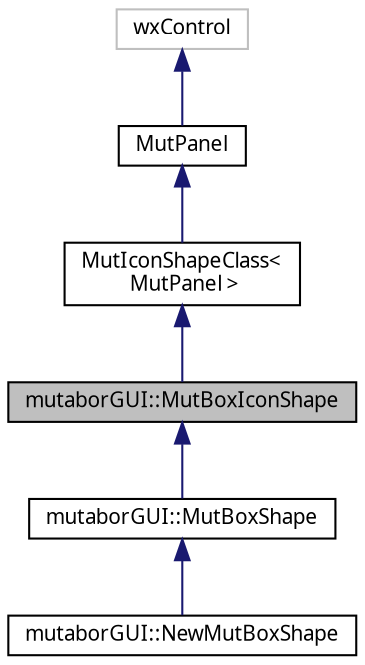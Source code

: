 digraph "mutaborGUI::MutBoxIconShape"
{
  edge [fontname="Sans",fontsize="10",labelfontname="Sans",labelfontsize="10"];
  node [fontname="Sans",fontsize="10",shape=record];
  Node0 [label="mutaborGUI::MutBoxIconShape",height=0.2,width=0.4,color="black", fillcolor="grey75", style="filled", fontcolor="black"];
  Node1 -> Node0 [dir="back",color="midnightblue",fontsize="10",style="solid",fontname="Sans"];
  Node1 [label="MutIconShapeClass\<\l MutPanel \>",height=0.2,width=0.4,color="black", fillcolor="white", style="filled",URL="$d5/d12/classMutIconShapeClass.html"];
  Node2 -> Node1 [dir="back",color="midnightblue",fontsize="10",style="solid",fontname="Sans"];
  Node2 [label="MutPanel",height=0.2,width=0.4,color="black", fillcolor="white", style="filled",URL="$df/df2/classMutPanel.html"];
  Node3 -> Node2 [dir="back",color="midnightblue",fontsize="10",style="solid",fontname="Sans"];
  Node3 [label="wxControl",height=0.2,width=0.4,color="grey75", fillcolor="white", style="filled"];
  Node0 -> Node4 [dir="back",color="midnightblue",fontsize="10",style="solid",fontname="Sans"];
  Node4 [label="mutaborGUI::MutBoxShape",height=0.2,width=0.4,color="black", fillcolor="white", style="filled",URL="$d5/d72/classmutaborGUI_1_1MutBoxShape.html"];
  Node4 -> Node5 [dir="back",color="midnightblue",fontsize="10",style="solid",fontname="Sans"];
  Node5 [label="mutaborGUI::NewMutBoxShape",height=0.2,width=0.4,color="black", fillcolor="white", style="filled",URL="$d3/dd6/classmutaborGUI_1_1NewMutBoxShape.html"];
}
